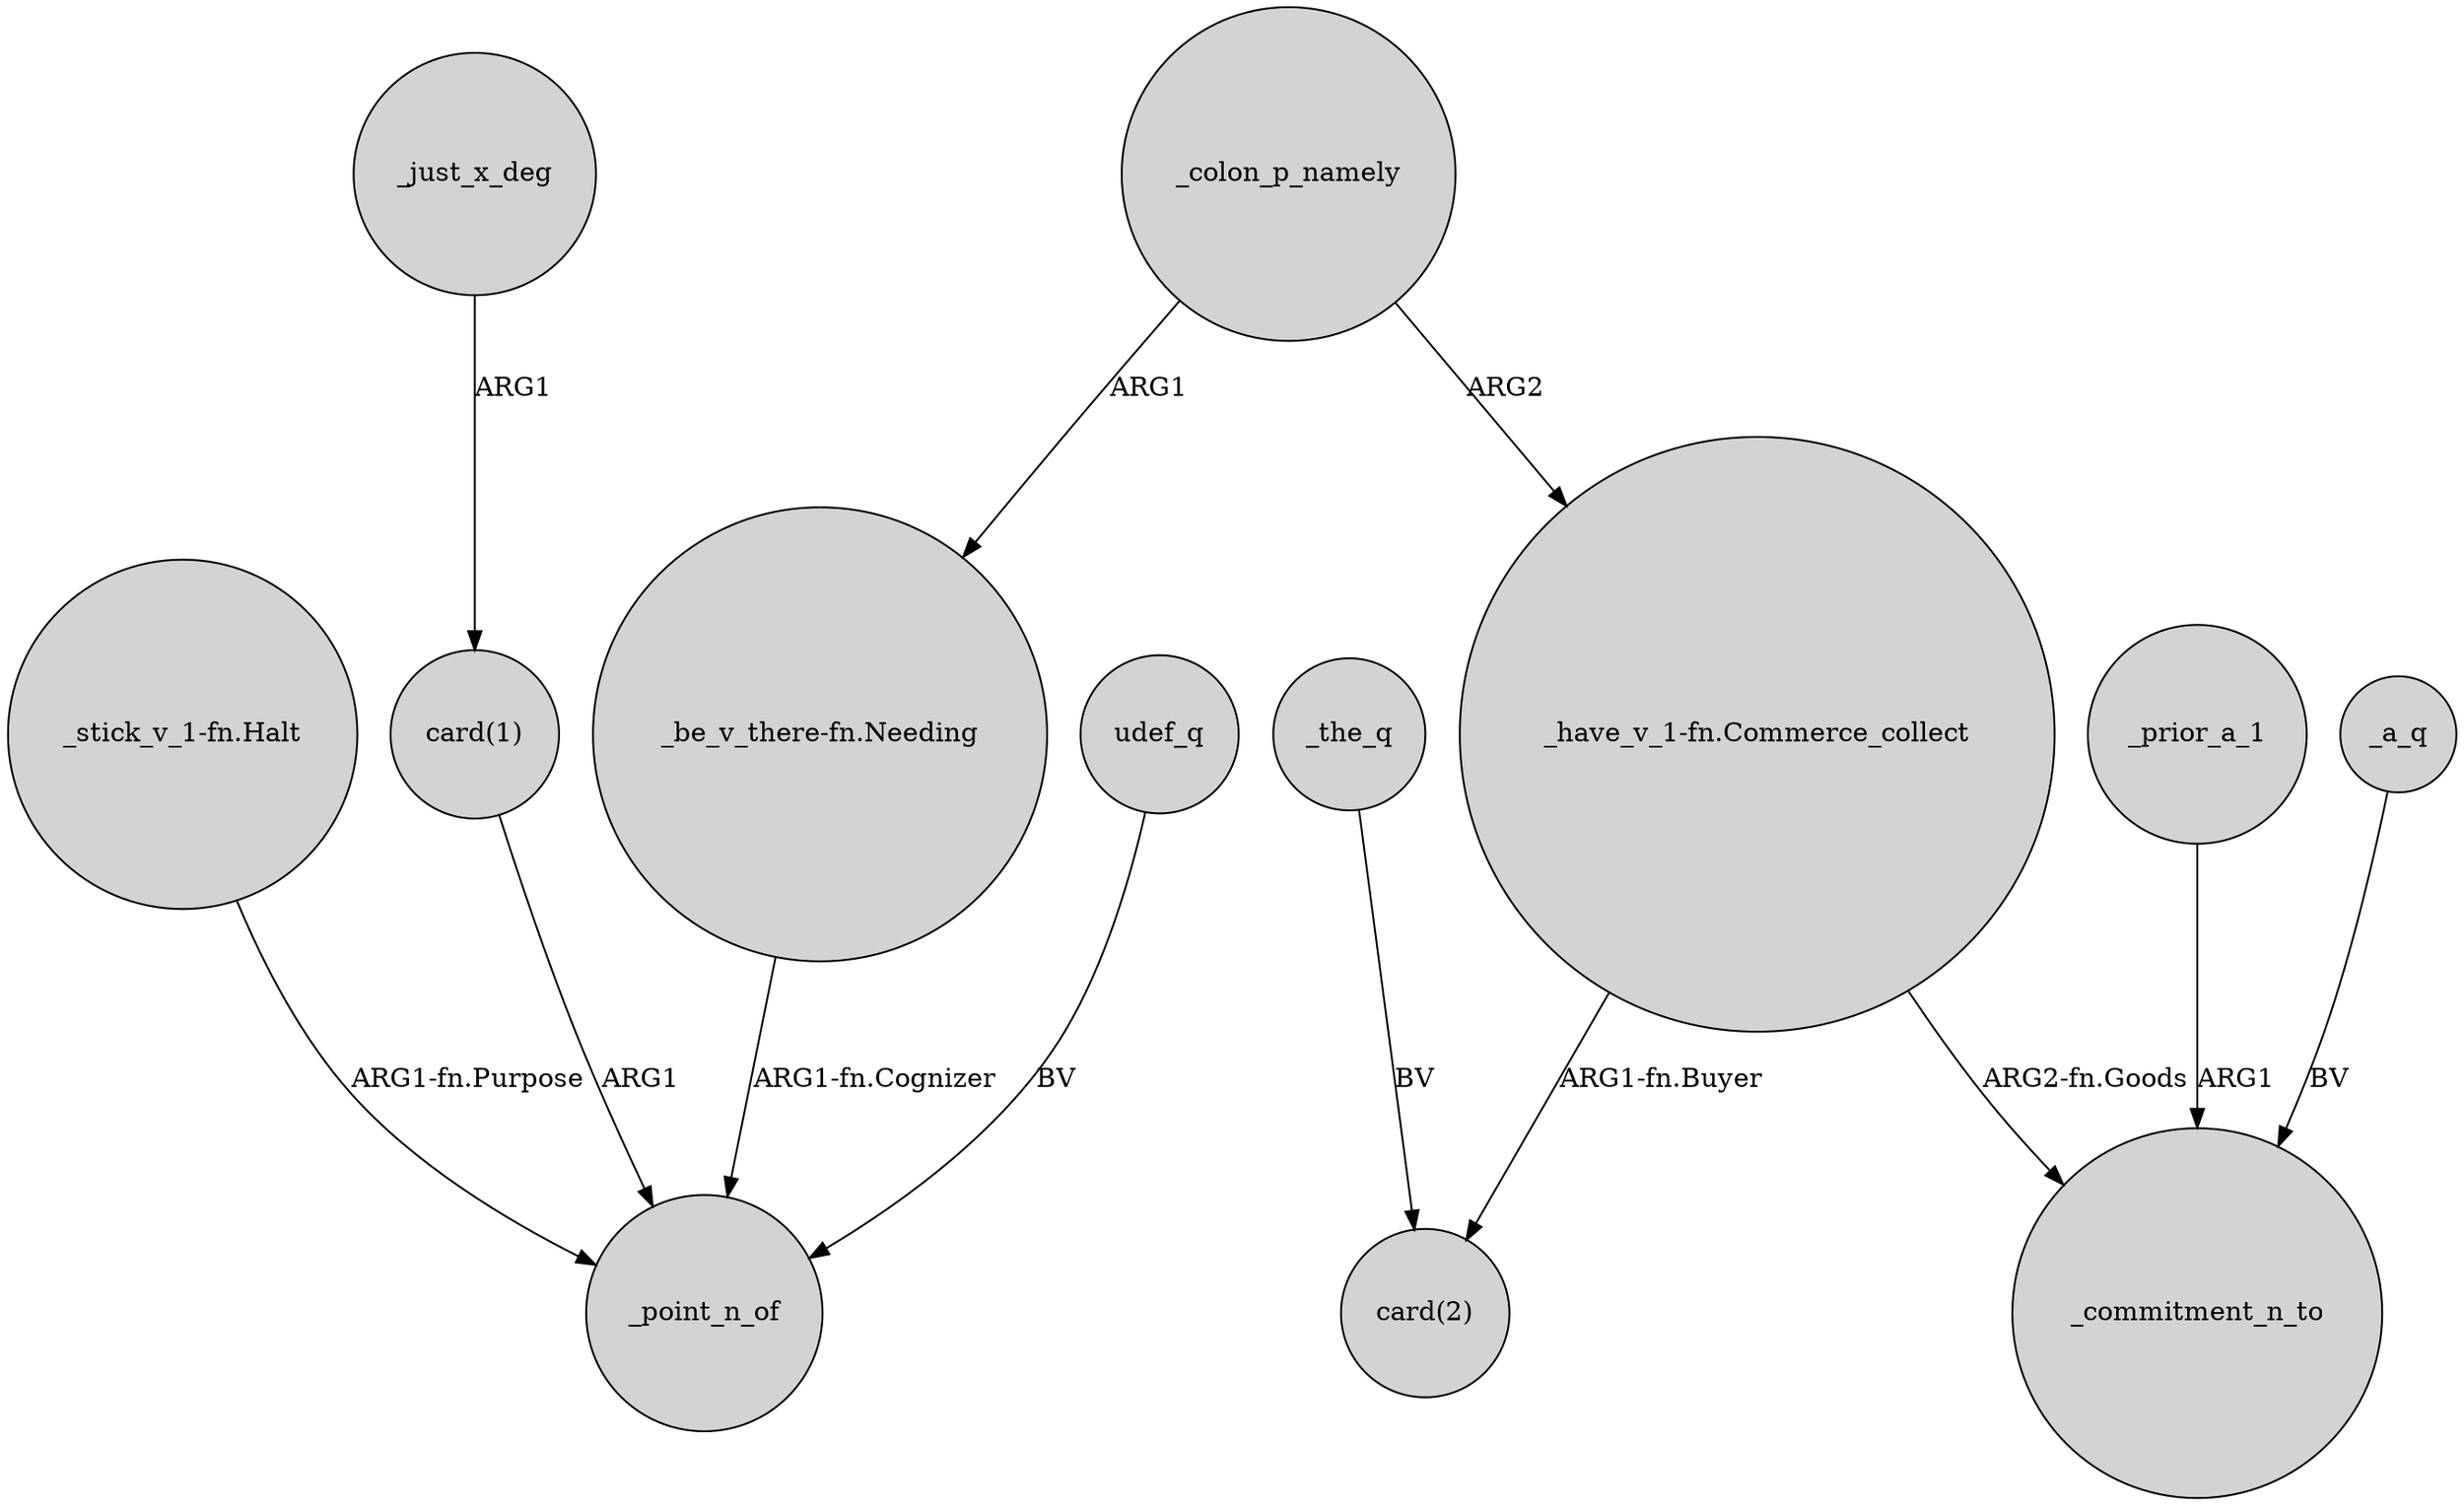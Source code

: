 digraph {
	node [shape=circle style=filled]
	_colon_p_namely -> "_be_v_there-fn.Needing" [label=ARG1]
	_just_x_deg -> "card(1)" [label=ARG1]
	"card(1)" -> _point_n_of [label=ARG1]
	_prior_a_1 -> _commitment_n_to [label=ARG1]
	_colon_p_namely -> "_have_v_1-fn.Commerce_collect" [label=ARG2]
	"_be_v_there-fn.Needing" -> _point_n_of [label="ARG1-fn.Cognizer"]
	_the_q -> "card(2)" [label=BV]
	udef_q -> _point_n_of [label=BV]
	"_stick_v_1-fn.Halt" -> _point_n_of [label="ARG1-fn.Purpose"]
	_a_q -> _commitment_n_to [label=BV]
	"_have_v_1-fn.Commerce_collect" -> _commitment_n_to [label="ARG2-fn.Goods"]
	"_have_v_1-fn.Commerce_collect" -> "card(2)" [label="ARG1-fn.Buyer"]
}
